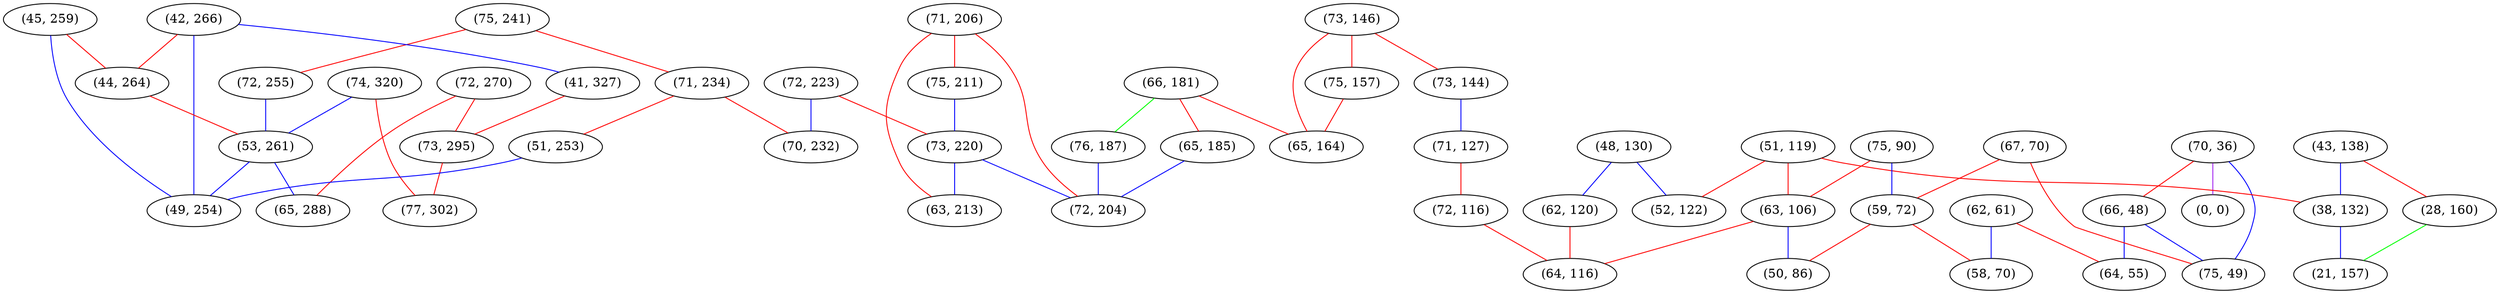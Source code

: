 graph "" {
"(75, 241)";
"(42, 266)";
"(41, 327)";
"(66, 181)";
"(71, 206)";
"(72, 255)";
"(73, 146)";
"(62, 61)";
"(70, 36)";
"(72, 223)";
"(71, 234)";
"(75, 211)";
"(45, 259)";
"(44, 264)";
"(65, 185)";
"(66, 48)";
"(72, 270)";
"(48, 130)";
"(73, 220)";
"(75, 157)";
"(73, 144)";
"(71, 127)";
"(67, 70)";
"(74, 320)";
"(73, 295)";
"(62, 120)";
"(51, 119)";
"(43, 138)";
"(75, 49)";
"(70, 232)";
"(52, 122)";
"(77, 302)";
"(72, 116)";
"(75, 90)";
"(53, 261)";
"(28, 160)";
"(59, 72)";
"(63, 106)";
"(38, 132)";
"(50, 86)";
"(76, 187)";
"(64, 116)";
"(0, 0)";
"(51, 253)";
"(49, 254)";
"(21, 157)";
"(65, 164)";
"(72, 204)";
"(63, 213)";
"(65, 288)";
"(58, 70)";
"(64, 55)";
"(75, 241)" -- "(72, 255)"  [color=red, key=0, weight=1];
"(75, 241)" -- "(71, 234)"  [color=red, key=0, weight=1];
"(42, 266)" -- "(41, 327)"  [color=blue, key=0, weight=3];
"(42, 266)" -- "(49, 254)"  [color=blue, key=0, weight=3];
"(42, 266)" -- "(44, 264)"  [color=red, key=0, weight=1];
"(41, 327)" -- "(73, 295)"  [color=red, key=0, weight=1];
"(66, 181)" -- "(65, 164)"  [color=red, key=0, weight=1];
"(66, 181)" -- "(65, 185)"  [color=red, key=0, weight=1];
"(66, 181)" -- "(76, 187)"  [color=green, key=0, weight=2];
"(71, 206)" -- "(63, 213)"  [color=red, key=0, weight=1];
"(71, 206)" -- "(75, 211)"  [color=red, key=0, weight=1];
"(71, 206)" -- "(72, 204)"  [color=red, key=0, weight=1];
"(72, 255)" -- "(53, 261)"  [color=blue, key=0, weight=3];
"(73, 146)" -- "(73, 144)"  [color=red, key=0, weight=1];
"(73, 146)" -- "(65, 164)"  [color=red, key=0, weight=1];
"(73, 146)" -- "(75, 157)"  [color=red, key=0, weight=1];
"(62, 61)" -- "(58, 70)"  [color=blue, key=0, weight=3];
"(62, 61)" -- "(64, 55)"  [color=red, key=0, weight=1];
"(70, 36)" -- "(66, 48)"  [color=red, key=0, weight=1];
"(70, 36)" -- "(0, 0)"  [color=purple, key=0, weight=4];
"(70, 36)" -- "(75, 49)"  [color=blue, key=0, weight=3];
"(72, 223)" -- "(70, 232)"  [color=blue, key=0, weight=3];
"(72, 223)" -- "(73, 220)"  [color=red, key=0, weight=1];
"(71, 234)" -- "(70, 232)"  [color=red, key=0, weight=1];
"(71, 234)" -- "(51, 253)"  [color=red, key=0, weight=1];
"(75, 211)" -- "(73, 220)"  [color=blue, key=0, weight=3];
"(45, 259)" -- "(49, 254)"  [color=blue, key=0, weight=3];
"(45, 259)" -- "(44, 264)"  [color=red, key=0, weight=1];
"(44, 264)" -- "(53, 261)"  [color=red, key=0, weight=1];
"(65, 185)" -- "(72, 204)"  [color=blue, key=0, weight=3];
"(66, 48)" -- "(75, 49)"  [color=blue, key=0, weight=3];
"(66, 48)" -- "(64, 55)"  [color=blue, key=0, weight=3];
"(72, 270)" -- "(65, 288)"  [color=red, key=0, weight=1];
"(72, 270)" -- "(73, 295)"  [color=red, key=0, weight=1];
"(48, 130)" -- "(52, 122)"  [color=blue, key=0, weight=3];
"(48, 130)" -- "(62, 120)"  [color=blue, key=0, weight=3];
"(73, 220)" -- "(63, 213)"  [color=blue, key=0, weight=3];
"(73, 220)" -- "(72, 204)"  [color=blue, key=0, weight=3];
"(75, 157)" -- "(65, 164)"  [color=red, key=0, weight=1];
"(73, 144)" -- "(71, 127)"  [color=blue, key=0, weight=3];
"(71, 127)" -- "(72, 116)"  [color=red, key=0, weight=1];
"(67, 70)" -- "(59, 72)"  [color=red, key=0, weight=1];
"(67, 70)" -- "(75, 49)"  [color=red, key=0, weight=1];
"(74, 320)" -- "(77, 302)"  [color=red, key=0, weight=1];
"(74, 320)" -- "(53, 261)"  [color=blue, key=0, weight=3];
"(73, 295)" -- "(77, 302)"  [color=red, key=0, weight=1];
"(62, 120)" -- "(64, 116)"  [color=red, key=0, weight=1];
"(51, 119)" -- "(38, 132)"  [color=red, key=0, weight=1];
"(51, 119)" -- "(63, 106)"  [color=red, key=0, weight=1];
"(51, 119)" -- "(52, 122)"  [color=red, key=0, weight=1];
"(43, 138)" -- "(38, 132)"  [color=blue, key=0, weight=3];
"(43, 138)" -- "(28, 160)"  [color=red, key=0, weight=1];
"(72, 116)" -- "(64, 116)"  [color=red, key=0, weight=1];
"(75, 90)" -- "(59, 72)"  [color=blue, key=0, weight=3];
"(75, 90)" -- "(63, 106)"  [color=red, key=0, weight=1];
"(53, 261)" -- "(65, 288)"  [color=blue, key=0, weight=3];
"(53, 261)" -- "(49, 254)"  [color=blue, key=0, weight=3];
"(28, 160)" -- "(21, 157)"  [color=green, key=0, weight=2];
"(59, 72)" -- "(50, 86)"  [color=red, key=0, weight=1];
"(59, 72)" -- "(58, 70)"  [color=red, key=0, weight=1];
"(63, 106)" -- "(50, 86)"  [color=blue, key=0, weight=3];
"(63, 106)" -- "(64, 116)"  [color=red, key=0, weight=1];
"(38, 132)" -- "(21, 157)"  [color=blue, key=0, weight=3];
"(76, 187)" -- "(72, 204)"  [color=blue, key=0, weight=3];
"(51, 253)" -- "(49, 254)"  [color=blue, key=0, weight=3];
}
